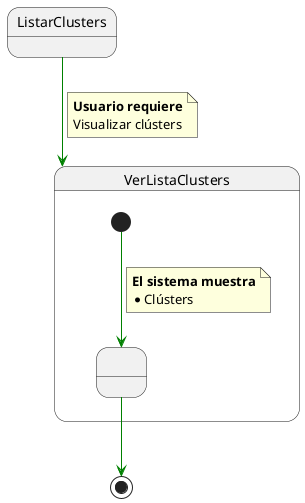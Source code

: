 @startuml ListarClusters

State ListarClusters

State VerListaClusters{ 

  State state1 as " "

  [*] -[#green]-> state1

  note on link 
    <b>El sistema muestra
    * Clústers
  end note


} 

ListarClusters-[#green]-> VerListaClusters

note on link
 <b>Usuario requiere
 Visualizar clústers
end note

state1 -[#green]-> [*] 


@enduml